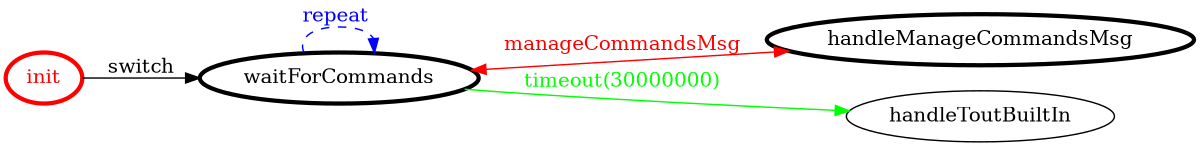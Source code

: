 /*
*
* A GraphViz DOT FSM description 
* Please use a GraphViz visualizer (like http://www.webgraphviz.com)
*  
*/

digraph finite_state_machine {
	rankdir=LR
	size="8,5"
	
	init [ color = red ][ fontcolor = red ][ penwidth = 3 ]
	handleManageCommandsMsg [ color = black ][ fontcolor = black ][ penwidth = 3 ]
	waitForCommands [ color = black ][ fontcolor = black ][ penwidth = 3 ]
	
	waitForCommands -> handleToutBuiltIn [ label = "timeout(30000000)" ][ color = green ][ fontcolor = green ]
	waitForCommands -> handleManageCommandsMsg [ label = "manageCommandsMsg" ][ color = red ][ fontcolor = red ][ dir = both ]
	waitForCommands -> waitForCommands [ label = "repeat "][ style = dashed ][ color = blue ][ fontcolor = blue ]
	init -> waitForCommands [ label = "switch" ][ color = black ][ fontcolor = black ]
}
